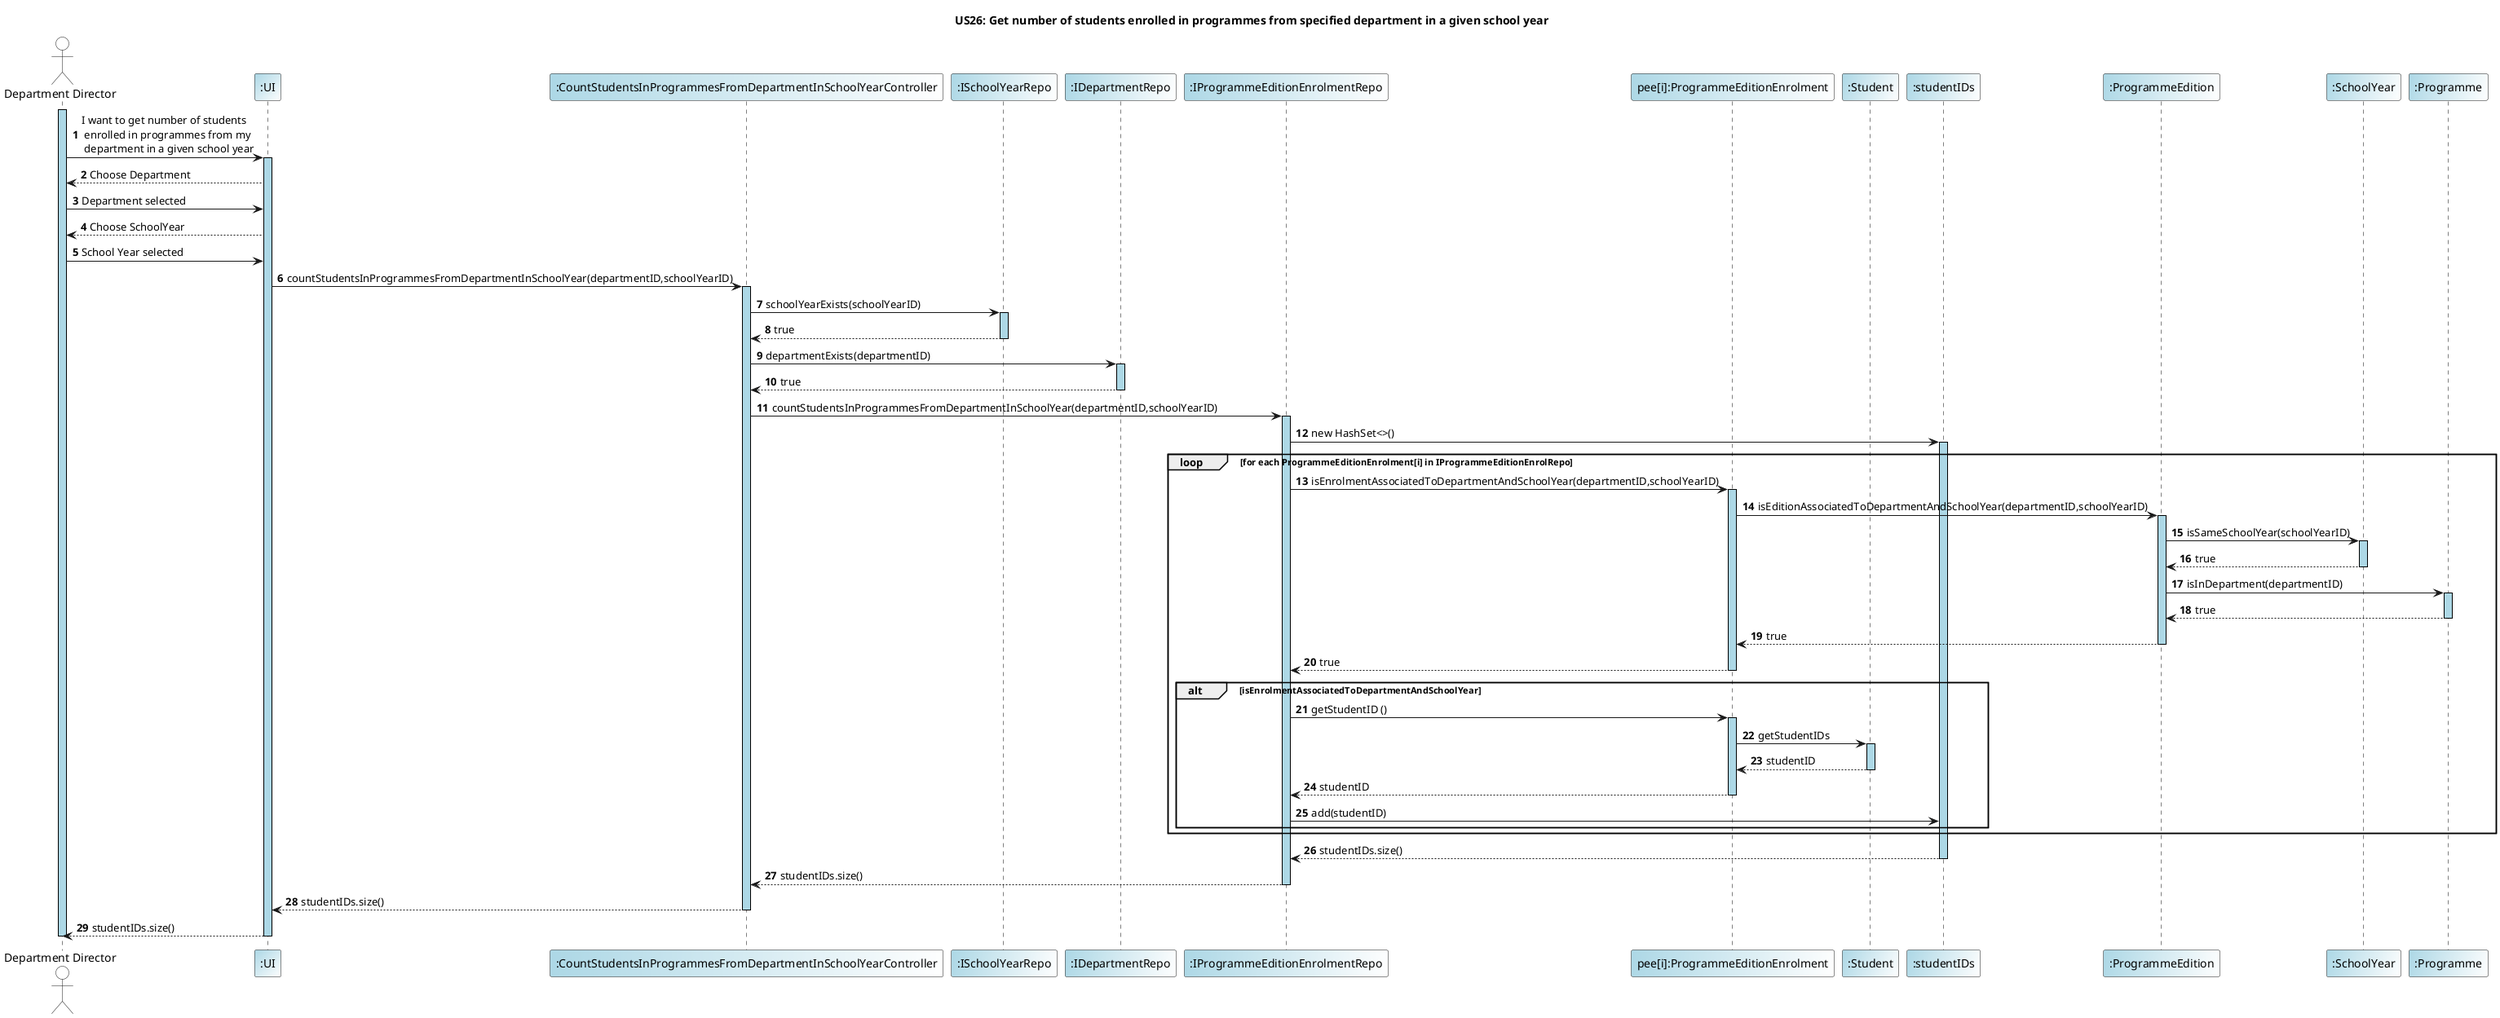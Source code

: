 @startuml

title US26: Get number of students enrolled in programmes from specified department in a given school year
autonumber
skinparam sequence {
   LifelineBorderColor Black
   LifelineBackgroundColor LightBlue
 }

actor "Department Director" as DepartmentDir #White
participant ":UI" as UI #LightBlue/White
participant ":CountStudentsInProgrammesFromDepartmentInSchoolYearController" as Controller #LightBlue/White
participant ":ISchoolYearRepo" as ISchoolYearRepo #LightBlue/White
participant ":IDepartmentRepo" as IDepartmentRepo #LightBlue/White
participant ":IProgrammeEditionEnrolmentRepo" as IProgrammeEditionEnrolRepo #LightBlue/White
participant "pee[i]:ProgrammeEditionEnrolment" as ProgrammeEditionEnrolment #LightBlue/White
participant ":Student" as Student #LightBlue/White
participant ":studentIDs" as StudentIDs #LightBlue/White
participant ":ProgrammeEdition" as ProgrammeEdition #LightBlue/White
participant ":SchoolYear" as SchoolYear #LightBlue/White
participant ":Programme" as Programme #LightBlue/White


activate DepartmentDir
DepartmentDir -> UI: I want to get number of students \n enrolled in programmes from my \n department in a given school year
activate UI
UI-->DepartmentDir: Choose Department
DepartmentDir ->UI: Department selected
UI --> DepartmentDir: Choose SchoolYear
DepartmentDir ->UI: School Year selected

UI-> Controller: countStudentsInProgrammesFromDepartmentInSchoolYear(departmentID,schoolYearID)
activate Controller

Controller -> ISchoolYearRepo: schoolYearExists(schoolYearID)
activate ISchoolYearRepo
ISchoolYearRepo --> Controller: true
deactivate ISchoolYearRepo
Controller -> IDepartmentRepo: departmentExists(departmentID)
activate IDepartmentRepo
IDepartmentRepo-->Controller: true
deactivate IDepartmentRepo
Controller -> IProgrammeEditionEnrolRepo: countStudentsInProgrammesFromDepartmentInSchoolYear(departmentID,schoolYearID)
activate IProgrammeEditionEnrolRepo

IProgrammeEditionEnrolRepo -> StudentIDs: new HashSet<>()
activate StudentIDs
loop for each ProgrammeEditionEnrolment[i] in IProgrammeEditionEnrolRepo
IProgrammeEditionEnrolRepo ->ProgrammeEditionEnrolment :isEnrolmentAssociatedToDepartmentAndSchoolYear(departmentID,schoolYearID)
activate ProgrammeEditionEnrolment
ProgrammeEditionEnrolment -> ProgrammeEdition: isEditionAssociatedToDepartmentAndSchoolYear(departmentID,schoolYearID)
activate ProgrammeEdition
ProgrammeEdition->SchoolYear: isSameSchoolYear(schoolYearID)
activate SchoolYear
SchoolYear -->ProgrammeEdition: true
deactivate SchoolYear
ProgrammeEdition->Programme: isInDepartment(departmentID)
activate Programme
Programme-->ProgrammeEdition:true
deactivate Programme
ProgrammeEdition-->ProgrammeEditionEnrolment: true
deactivate ProgrammeEdition
ProgrammeEditionEnrolment-->IProgrammeEditionEnrolRepo: true
deactivate ProgrammeEditionEnrolment
alt isEnrolmentAssociatedToDepartmentAndSchoolYear
IProgrammeEditionEnrolRepo -> ProgrammeEditionEnrolment: getStudentID ()
activate ProgrammeEditionEnrolment
ProgrammeEditionEnrolment -> Student:getStudentIDs
activate Student
Student -->ProgrammeEditionEnrolment: studentID
deactivate Student
ProgrammeEditionEnrolment --> IProgrammeEditionEnrolRepo:studentID
deactivate ProgrammeEditionEnrolment
IProgrammeEditionEnrolRepo -> StudentIDs: add(studentID)
end
end
StudentIDs --> IProgrammeEditionEnrolRepo: studentIDs.size()
deactivate StudentIDs
IProgrammeEditionEnrolRepo-->Controller: studentIDs.size()
deactivate IProgrammeEditionEnrolRepo
Controller --> UI:  studentIDs.size()
deactivate Controller
UI-->DepartmentDir: studentIDs.size()
deactivate DepartmentDir
deactivate UI


@enduml